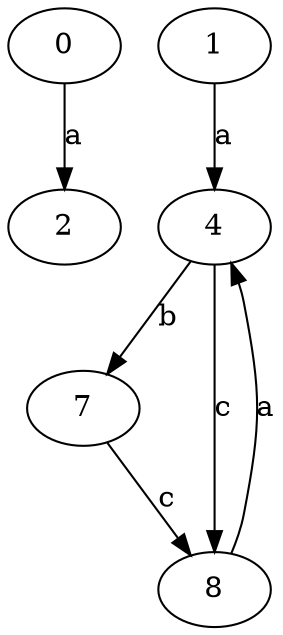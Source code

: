 strict digraph  {
2;
4;
0;
1;
7;
8;
4 -> 7  [label=b];
4 -> 8  [label=c];
0 -> 2  [label=a];
1 -> 4  [label=a];
7 -> 8  [label=c];
8 -> 4  [label=a];
}

